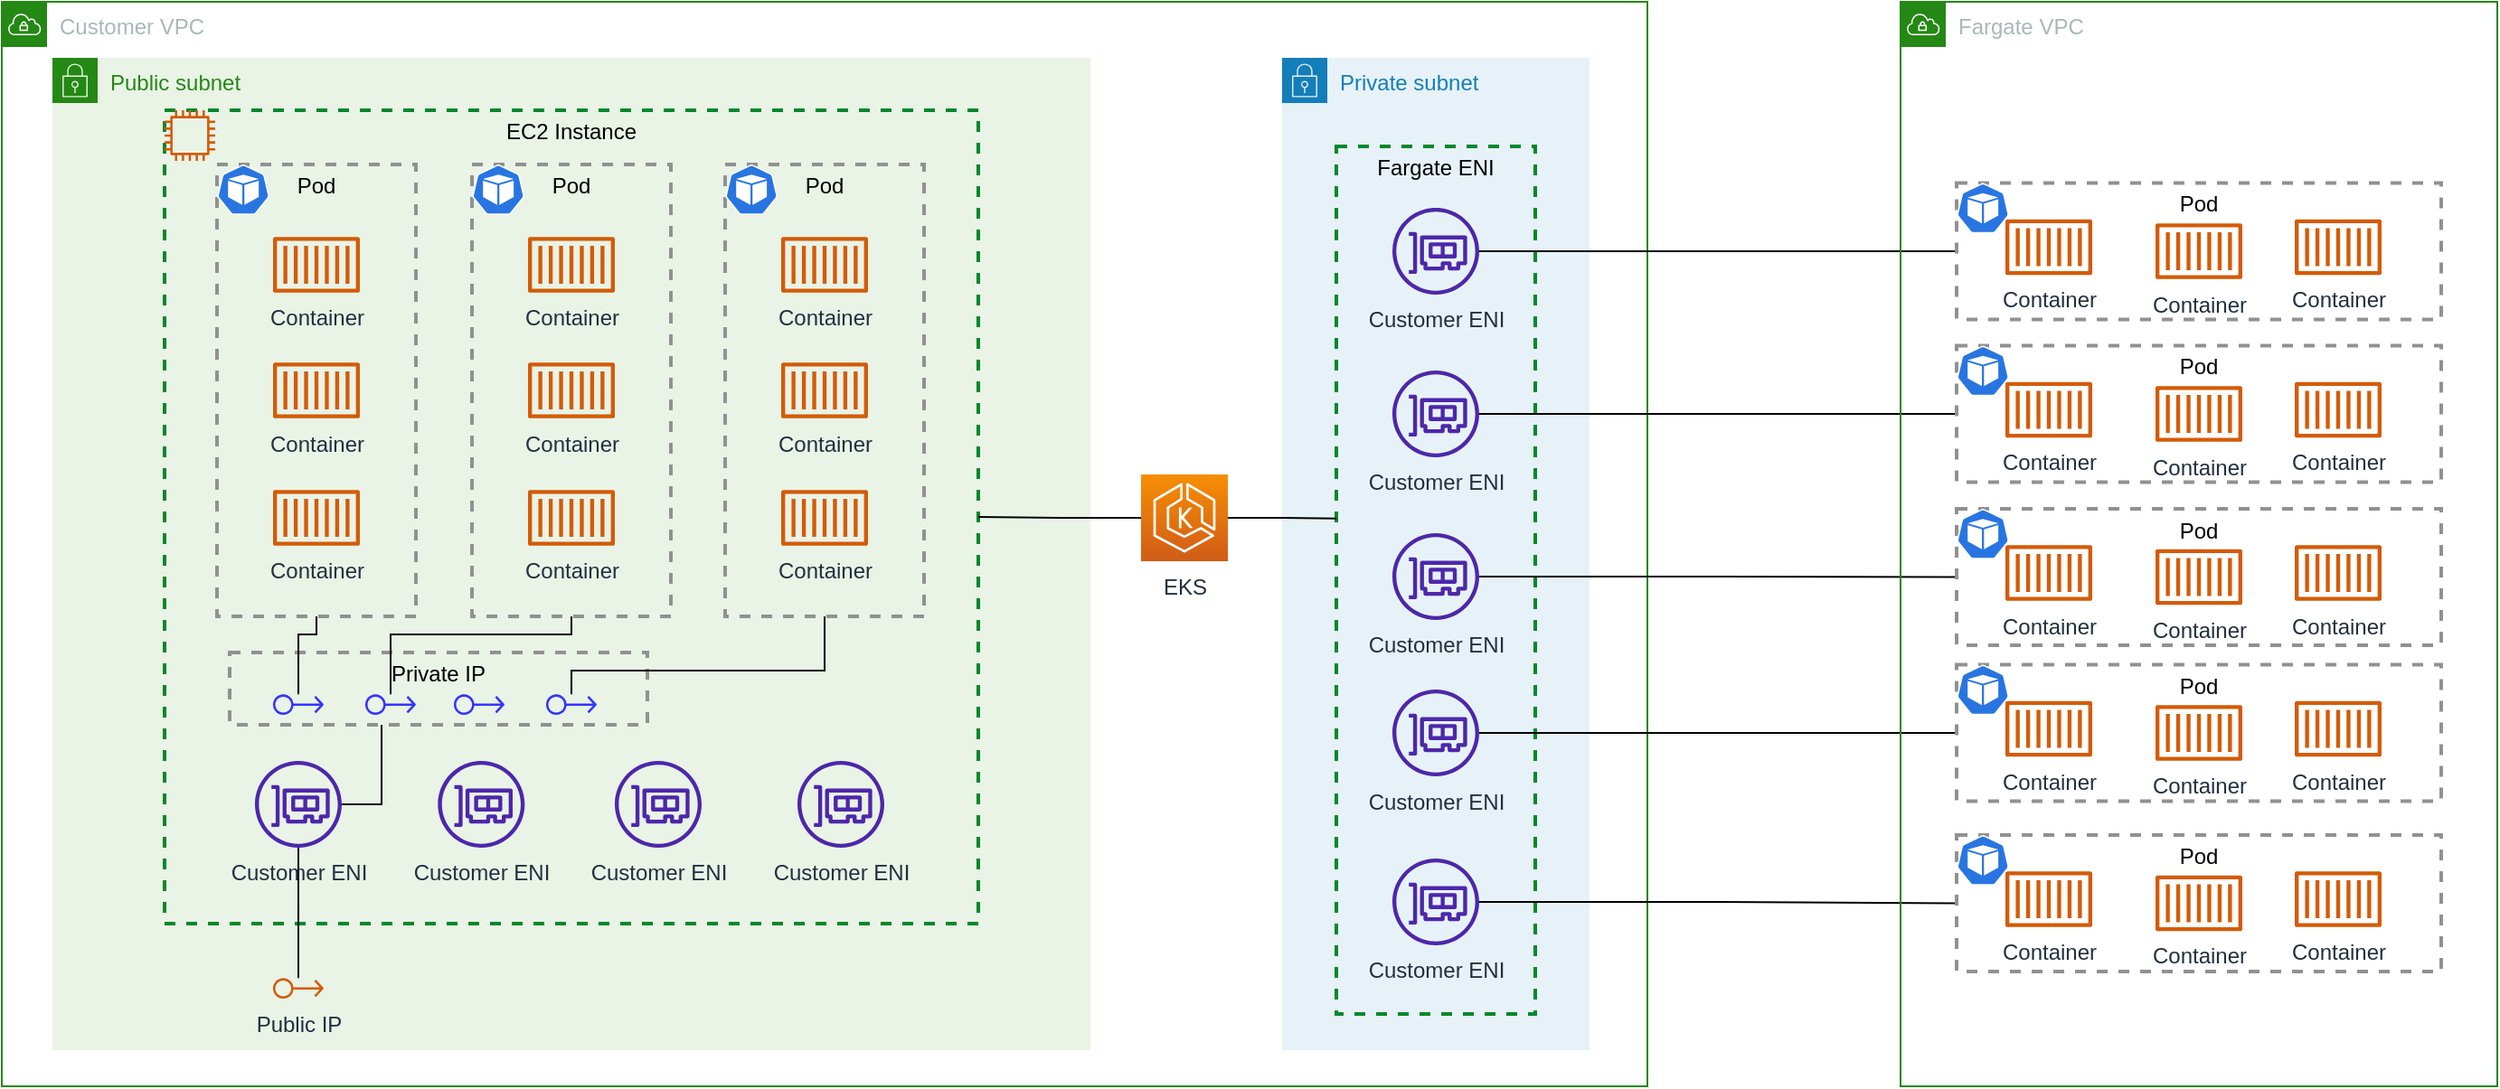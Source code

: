 <mxfile version="16.5.1" type="device"><diagram id="xrPfS4rBQBCfEq9SHhB7" name="第 1 页"><mxGraphModel dx="946" dy="680" grid="1" gridSize="10" guides="1" tooltips="1" connect="1" arrows="1" fold="1" page="1" pageScale="1" pageWidth="827" pageHeight="1169" math="0" shadow="0"><root><mxCell id="0"/><mxCell id="1" parent="0"/><mxCell id="ugJ90DUvYnPPZWB_qmzF-9" value="Customer VPC" style="points=[[0,0],[0.25,0],[0.5,0],[0.75,0],[1,0],[1,0.25],[1,0.5],[1,0.75],[1,1],[0.75,1],[0.5,1],[0.25,1],[0,1],[0,0.75],[0,0.5],[0,0.25]];outlineConnect=0;gradientColor=none;html=1;whiteSpace=wrap;fontSize=12;fontStyle=0;container=1;pointerEvents=0;collapsible=0;recursiveResize=0;shape=mxgraph.aws4.group;grIcon=mxgraph.aws4.group_vpc;strokeColor=#248814;fillColor=none;verticalAlign=top;align=left;spacingLeft=30;fontColor=#AAB7B8;dashed=0;" vertex="1" parent="1"><mxGeometry x="70" y="190" width="910" height="600" as="geometry"/></mxCell><mxCell id="ugJ90DUvYnPPZWB_qmzF-1" value="Private subnet" style="points=[[0,0],[0.25,0],[0.5,0],[0.75,0],[1,0],[1,0.25],[1,0.5],[1,0.75],[1,1],[0.75,1],[0.5,1],[0.25,1],[0,1],[0,0.75],[0,0.5],[0,0.25]];outlineConnect=0;gradientColor=none;html=1;whiteSpace=wrap;fontSize=12;fontStyle=0;container=0;pointerEvents=0;collapsible=0;recursiveResize=0;shape=mxgraph.aws4.group;grIcon=mxgraph.aws4.group_security_group;grStroke=0;strokeColor=#147EBA;fillColor=#E6F2F8;verticalAlign=top;align=left;spacingLeft=30;fontColor=#147EBA;dashed=0;" vertex="1" parent="1"><mxGeometry x="778" y="221" width="170" height="549" as="geometry"/></mxCell><mxCell id="ugJ90DUvYnPPZWB_qmzF-7" value="Fargate ENI" style="fontStyle=0;verticalAlign=top;align=center;spacingTop=-2;fillColor=none;rounded=0;whiteSpace=wrap;html=1;strokeColor=#00882B;strokeWidth=2;dashed=1;container=0;collapsible=0;expand=0;recursiveResize=0;" vertex="1" parent="1"><mxGeometry x="808" y="270" width="110" height="480" as="geometry"/></mxCell><mxCell id="WzP2I5orq6Sr2q5lbaCI-41" value="Public subnet" style="points=[[0,0],[0.25,0],[0.5,0],[0.75,0],[1,0],[1,0.25],[1,0.5],[1,0.75],[1,1],[0.75,1],[0.5,1],[0.25,1],[0,1],[0,0.75],[0,0.5],[0,0.25]];outlineConnect=0;gradientColor=none;html=1;whiteSpace=wrap;fontSize=12;fontStyle=0;container=1;pointerEvents=0;collapsible=0;recursiveResize=0;shape=mxgraph.aws4.group;grIcon=mxgraph.aws4.group_security_group;grStroke=0;strokeColor=#248814;fillColor=#E9F3E6;verticalAlign=top;align=left;spacingLeft=30;fontColor=#248814;dashed=0;" parent="1" vertex="1"><mxGeometry x="98" y="221" width="574" height="549" as="geometry"/></mxCell><mxCell id="WzP2I5orq6Sr2q5lbaCI-21" value="EC2 Instance" style="fontStyle=0;verticalAlign=top;align=center;spacingTop=-2;fillColor=none;rounded=0;whiteSpace=wrap;html=1;strokeColor=#00882B;strokeWidth=2;dashed=1;container=0;collapsible=0;expand=0;recursiveResize=0;" parent="1" vertex="1"><mxGeometry x="160" y="250" width="450" height="450" as="geometry"/></mxCell><mxCell id="WzP2I5orq6Sr2q5lbaCI-31" value="Private IP" style="fontStyle=0;verticalAlign=top;align=center;spacingTop=-2;fillColor=none;rounded=0;whiteSpace=wrap;html=1;strokeColor=#919191;strokeWidth=2;dashed=1;container=0;collapsible=0;expand=0;recursiveResize=0;" parent="1" vertex="1"><mxGeometry x="196" y="550" width="231" height="40" as="geometry"/></mxCell><mxCell id="WzP2I5orq6Sr2q5lbaCI-5" value="Pod" style="fontStyle=0;verticalAlign=top;align=center;spacingTop=-2;fillColor=none;rounded=0;whiteSpace=wrap;html=1;strokeColor=#919191;strokeWidth=2;dashed=1;container=0;collapsible=0;expand=0;recursiveResize=0;" parent="1" vertex="1"><mxGeometry x="189" y="280" width="110" height="250" as="geometry"/></mxCell><mxCell id="WzP2I5orq6Sr2q5lbaCI-4" value="Container" style="sketch=0;outlineConnect=0;fontColor=#232F3E;gradientColor=none;fillColor=#D45B07;strokeColor=none;dashed=0;verticalLabelPosition=bottom;verticalAlign=top;align=center;html=1;fontSize=12;fontStyle=0;aspect=fixed;pointerEvents=1;shape=mxgraph.aws4.container_1;" parent="1" vertex="1"><mxGeometry x="220" y="320" width="48" height="31" as="geometry"/></mxCell><mxCell id="WzP2I5orq6Sr2q5lbaCI-1" value="" style="sketch=0;html=1;dashed=0;whitespace=wrap;fillColor=#2875E2;strokeColor=#ffffff;points=[[0.005,0.63,0],[0.1,0.2,0],[0.9,0.2,0],[0.5,0,0],[0.995,0.63,0],[0.72,0.99,0],[0.5,1,0],[0.28,0.99,0]];shape=mxgraph.kubernetes.icon;prIcon=pod;aspect=fixed;" parent="1" vertex="1"><mxGeometry x="189" y="280" width="29.17" height="28" as="geometry"/></mxCell><mxCell id="WzP2I5orq6Sr2q5lbaCI-6" value="Container" style="sketch=0;outlineConnect=0;fontColor=#232F3E;gradientColor=none;fillColor=#D45B07;strokeColor=none;dashed=0;verticalLabelPosition=bottom;verticalAlign=top;align=center;html=1;fontSize=12;fontStyle=0;aspect=fixed;pointerEvents=1;shape=mxgraph.aws4.container_1;" parent="1" vertex="1"><mxGeometry x="220" y="389.5" width="48" height="31" as="geometry"/></mxCell><mxCell id="WzP2I5orq6Sr2q5lbaCI-7" value="Container" style="sketch=0;outlineConnect=0;fontColor=#232F3E;gradientColor=none;fillColor=#D45B07;strokeColor=none;dashed=0;verticalLabelPosition=bottom;verticalAlign=top;align=center;html=1;fontSize=12;fontStyle=0;aspect=fixed;pointerEvents=1;shape=mxgraph.aws4.container_1;" parent="1" vertex="1"><mxGeometry x="220" y="460" width="48" height="31" as="geometry"/></mxCell><mxCell id="WzP2I5orq6Sr2q5lbaCI-11" value="Pod" style="fontStyle=0;verticalAlign=top;align=center;spacingTop=-2;fillColor=none;rounded=0;whiteSpace=wrap;html=1;strokeColor=#919191;strokeWidth=2;dashed=1;container=0;collapsible=0;expand=0;recursiveResize=0;" parent="1" vertex="1"><mxGeometry x="330" y="280" width="110" height="250" as="geometry"/></mxCell><mxCell id="WzP2I5orq6Sr2q5lbaCI-12" value="Container" style="sketch=0;outlineConnect=0;fontColor=#232F3E;gradientColor=none;fillColor=#D45B07;strokeColor=none;dashed=0;verticalLabelPosition=bottom;verticalAlign=top;align=center;html=1;fontSize=12;fontStyle=0;aspect=fixed;pointerEvents=1;shape=mxgraph.aws4.container_1;" parent="1" vertex="1"><mxGeometry x="361" y="320" width="48" height="31" as="geometry"/></mxCell><mxCell id="WzP2I5orq6Sr2q5lbaCI-13" value="" style="sketch=0;html=1;dashed=0;whitespace=wrap;fillColor=#2875E2;strokeColor=#ffffff;points=[[0.005,0.63,0],[0.1,0.2,0],[0.9,0.2,0],[0.5,0,0],[0.995,0.63,0],[0.72,0.99,0],[0.5,1,0],[0.28,0.99,0]];shape=mxgraph.kubernetes.icon;prIcon=pod;aspect=fixed;" parent="1" vertex="1"><mxGeometry x="330" y="280" width="29.17" height="28" as="geometry"/></mxCell><mxCell id="WzP2I5orq6Sr2q5lbaCI-14" value="Container" style="sketch=0;outlineConnect=0;fontColor=#232F3E;gradientColor=none;fillColor=#D45B07;strokeColor=none;dashed=0;verticalLabelPosition=bottom;verticalAlign=top;align=center;html=1;fontSize=12;fontStyle=0;aspect=fixed;pointerEvents=1;shape=mxgraph.aws4.container_1;" parent="1" vertex="1"><mxGeometry x="361" y="389.5" width="48" height="31" as="geometry"/></mxCell><mxCell id="WzP2I5orq6Sr2q5lbaCI-15" value="Container" style="sketch=0;outlineConnect=0;fontColor=#232F3E;gradientColor=none;fillColor=#D45B07;strokeColor=none;dashed=0;verticalLabelPosition=bottom;verticalAlign=top;align=center;html=1;fontSize=12;fontStyle=0;aspect=fixed;pointerEvents=1;shape=mxgraph.aws4.container_1;" parent="1" vertex="1"><mxGeometry x="361" y="460" width="48" height="31" as="geometry"/></mxCell><mxCell id="WzP2I5orq6Sr2q5lbaCI-16" value="Pod" style="fontStyle=0;verticalAlign=top;align=center;spacingTop=-2;fillColor=none;rounded=0;whiteSpace=wrap;html=1;strokeColor=#919191;strokeWidth=2;dashed=1;container=0;collapsible=0;expand=0;recursiveResize=0;" parent="1" vertex="1"><mxGeometry x="470" y="280" width="110" height="250" as="geometry"/></mxCell><mxCell id="WzP2I5orq6Sr2q5lbaCI-17" value="Container" style="sketch=0;outlineConnect=0;fontColor=#232F3E;gradientColor=none;fillColor=#D45B07;strokeColor=none;dashed=0;verticalLabelPosition=bottom;verticalAlign=top;align=center;html=1;fontSize=12;fontStyle=0;aspect=fixed;pointerEvents=1;shape=mxgraph.aws4.container_1;" parent="1" vertex="1"><mxGeometry x="501" y="320" width="48" height="31" as="geometry"/></mxCell><mxCell id="WzP2I5orq6Sr2q5lbaCI-18" value="" style="sketch=0;html=1;dashed=0;whitespace=wrap;fillColor=#2875E2;strokeColor=#ffffff;points=[[0.005,0.63,0],[0.1,0.2,0],[0.9,0.2,0],[0.5,0,0],[0.995,0.63,0],[0.72,0.99,0],[0.5,1,0],[0.28,0.99,0]];shape=mxgraph.kubernetes.icon;prIcon=pod;aspect=fixed;" parent="1" vertex="1"><mxGeometry x="470" y="280" width="29.17" height="28" as="geometry"/></mxCell><mxCell id="WzP2I5orq6Sr2q5lbaCI-19" value="Container" style="sketch=0;outlineConnect=0;fontColor=#232F3E;gradientColor=none;fillColor=#D45B07;strokeColor=none;dashed=0;verticalLabelPosition=bottom;verticalAlign=top;align=center;html=1;fontSize=12;fontStyle=0;aspect=fixed;pointerEvents=1;shape=mxgraph.aws4.container_1;" parent="1" vertex="1"><mxGeometry x="501" y="389.5" width="48" height="31" as="geometry"/></mxCell><mxCell id="WzP2I5orq6Sr2q5lbaCI-20" value="Container" style="sketch=0;outlineConnect=0;fontColor=#232F3E;gradientColor=none;fillColor=#D45B07;strokeColor=none;dashed=0;verticalLabelPosition=bottom;verticalAlign=top;align=center;html=1;fontSize=12;fontStyle=0;aspect=fixed;pointerEvents=1;shape=mxgraph.aws4.container_1;" parent="1" vertex="1"><mxGeometry x="501" y="460" width="48" height="31" as="geometry"/></mxCell><mxCell id="WzP2I5orq6Sr2q5lbaCI-22" value="" style="sketch=0;outlineConnect=0;fontColor=#232F3E;gradientColor=none;fillColor=#D45B07;strokeColor=none;dashed=0;verticalLabelPosition=bottom;verticalAlign=top;align=center;html=1;fontSize=12;fontStyle=0;aspect=fixed;pointerEvents=1;shape=mxgraph.aws4.instance2;" parent="1" vertex="1"><mxGeometry x="160" y="250" width="28" height="28" as="geometry"/></mxCell><mxCell id="WzP2I5orq6Sr2q5lbaCI-36" style="edgeStyle=orthogonalEdgeStyle;rounded=0;orthogonalLoop=1;jettySize=auto;html=1;endArrow=none;endFill=0;" parent="1" source="WzP2I5orq6Sr2q5lbaCI-23" edge="1"><mxGeometry relative="1" as="geometry"><mxPoint x="280" y="590" as="targetPoint"/><Array as="points"><mxPoint x="280" y="634"/><mxPoint x="280" y="590"/></Array></mxGeometry></mxCell><mxCell id="WzP2I5orq6Sr2q5lbaCI-23" value="Customer ENI" style="sketch=0;outlineConnect=0;fontColor=#232F3E;gradientColor=none;fillColor=#4D27AA;strokeColor=none;dashed=0;verticalLabelPosition=bottom;verticalAlign=top;align=center;html=1;fontSize=12;fontStyle=0;aspect=fixed;pointerEvents=1;shape=mxgraph.aws4.elastic_network_interface;" parent="1" vertex="1"><mxGeometry x="210" y="610" width="48" height="48" as="geometry"/></mxCell><mxCell id="WzP2I5orq6Sr2q5lbaCI-24" value="Customer ENI" style="sketch=0;outlineConnect=0;fontColor=#232F3E;gradientColor=none;fillColor=#4D27AA;strokeColor=none;dashed=0;verticalLabelPosition=bottom;verticalAlign=top;align=center;html=1;fontSize=12;fontStyle=0;aspect=fixed;pointerEvents=1;shape=mxgraph.aws4.elastic_network_interface;" parent="1" vertex="1"><mxGeometry x="311.17" y="610" width="48" height="48" as="geometry"/></mxCell><mxCell id="WzP2I5orq6Sr2q5lbaCI-32" style="edgeStyle=orthogonalEdgeStyle;rounded=0;orthogonalLoop=1;jettySize=auto;html=1;entryX=0.5;entryY=1;entryDx=0;entryDy=0;endArrow=none;endFill=0;" parent="1" source="WzP2I5orq6Sr2q5lbaCI-25" target="WzP2I5orq6Sr2q5lbaCI-5" edge="1"><mxGeometry relative="1" as="geometry"><Array as="points"><mxPoint x="234" y="540"/><mxPoint x="244" y="540"/></Array></mxGeometry></mxCell><mxCell id="WzP2I5orq6Sr2q5lbaCI-25" value="" style="sketch=0;outlineConnect=0;fontColor=#232F3E;gradientColor=none;fillColor=#3333FF;strokeColor=none;dashed=0;verticalLabelPosition=bottom;verticalAlign=top;align=center;html=1;fontSize=12;fontStyle=0;aspect=fixed;pointerEvents=1;shape=mxgraph.aws4.elastic_ip_address;" parent="1" vertex="1"><mxGeometry x="220" y="573" width="28" height="11.67" as="geometry"/></mxCell><mxCell id="WzP2I5orq6Sr2q5lbaCI-33" style="edgeStyle=orthogonalEdgeStyle;rounded=0;orthogonalLoop=1;jettySize=auto;html=1;entryX=0.5;entryY=1;entryDx=0;entryDy=0;endArrow=none;endFill=0;" parent="1" source="WzP2I5orq6Sr2q5lbaCI-26" target="WzP2I5orq6Sr2q5lbaCI-11" edge="1"><mxGeometry relative="1" as="geometry"><Array as="points"><mxPoint x="285" y="540"/><mxPoint x="385" y="540"/></Array></mxGeometry></mxCell><mxCell id="WzP2I5orq6Sr2q5lbaCI-26" value="" style="sketch=0;outlineConnect=0;fontColor=#232F3E;gradientColor=none;fillColor=#3333FF;strokeColor=none;dashed=0;verticalLabelPosition=bottom;verticalAlign=top;align=center;html=1;fontSize=12;fontStyle=0;aspect=fixed;pointerEvents=1;shape=mxgraph.aws4.elastic_ip_address;" parent="1" vertex="1"><mxGeometry x="271" y="573" width="28" height="11.67" as="geometry"/></mxCell><mxCell id="WzP2I5orq6Sr2q5lbaCI-27" value="" style="sketch=0;outlineConnect=0;fontColor=#232F3E;gradientColor=none;fillColor=#3333FF;strokeColor=none;dashed=0;verticalLabelPosition=bottom;verticalAlign=top;align=center;html=1;fontSize=12;fontStyle=0;aspect=fixed;pointerEvents=1;shape=mxgraph.aws4.elastic_ip_address;" parent="1" vertex="1"><mxGeometry x="320" y="573" width="28" height="11.67" as="geometry"/></mxCell><mxCell id="WzP2I5orq6Sr2q5lbaCI-34" style="edgeStyle=orthogonalEdgeStyle;rounded=0;orthogonalLoop=1;jettySize=auto;html=1;endArrow=none;endFill=0;" parent="1" source="WzP2I5orq6Sr2q5lbaCI-28" target="WzP2I5orq6Sr2q5lbaCI-16" edge="1"><mxGeometry relative="1" as="geometry"><Array as="points"><mxPoint x="385" y="560"/><mxPoint x="525" y="560"/></Array></mxGeometry></mxCell><mxCell id="WzP2I5orq6Sr2q5lbaCI-28" value="" style="sketch=0;outlineConnect=0;fontColor=#232F3E;gradientColor=none;fillColor=#3333FF;strokeColor=none;dashed=0;verticalLabelPosition=bottom;verticalAlign=top;align=center;html=1;fontSize=12;fontStyle=0;aspect=fixed;pointerEvents=1;shape=mxgraph.aws4.elastic_ip_address;" parent="1" vertex="1"><mxGeometry x="371" y="573" width="28" height="11.67" as="geometry"/></mxCell><mxCell id="WzP2I5orq6Sr2q5lbaCI-29" value="Customer ENI" style="sketch=0;outlineConnect=0;fontColor=#232F3E;gradientColor=none;fillColor=#4D27AA;strokeColor=none;dashed=0;verticalLabelPosition=bottom;verticalAlign=top;align=center;html=1;fontSize=12;fontStyle=0;aspect=fixed;pointerEvents=1;shape=mxgraph.aws4.elastic_network_interface;" parent="1" vertex="1"><mxGeometry x="409.0" y="610" width="48" height="48" as="geometry"/></mxCell><mxCell id="WzP2I5orq6Sr2q5lbaCI-30" value="Customer ENI" style="sketch=0;outlineConnect=0;fontColor=#232F3E;gradientColor=none;fillColor=#4D27AA;strokeColor=none;dashed=0;verticalLabelPosition=bottom;verticalAlign=top;align=center;html=1;fontSize=12;fontStyle=0;aspect=fixed;pointerEvents=1;shape=mxgraph.aws4.elastic_network_interface;" parent="1" vertex="1"><mxGeometry x="510.0" y="610" width="48" height="48" as="geometry"/></mxCell><mxCell id="WzP2I5orq6Sr2q5lbaCI-40" style="edgeStyle=orthogonalEdgeStyle;rounded=0;orthogonalLoop=1;jettySize=auto;html=1;endArrow=none;endFill=0;" parent="1" source="WzP2I5orq6Sr2q5lbaCI-39" target="WzP2I5orq6Sr2q5lbaCI-23" edge="1"><mxGeometry relative="1" as="geometry"/></mxCell><mxCell id="WzP2I5orq6Sr2q5lbaCI-39" value="Public IP" style="sketch=0;outlineConnect=0;fontColor=#232F3E;gradientColor=none;fillColor=#D45B07;strokeColor=none;dashed=0;verticalLabelPosition=bottom;verticalAlign=top;align=center;html=1;fontSize=12;fontStyle=0;aspect=fixed;pointerEvents=1;shape=mxgraph.aws4.elastic_ip_address;" parent="1" vertex="1"><mxGeometry x="220" y="730" width="28" height="11.67" as="geometry"/></mxCell><mxCell id="WzP2I5orq6Sr2q5lbaCI-43" style="edgeStyle=orthogonalEdgeStyle;rounded=0;orthogonalLoop=1;jettySize=auto;html=1;endArrow=none;endFill=0;entryX=1;entryY=0.5;entryDx=0;entryDy=0;" parent="1" source="WzP2I5orq6Sr2q5lbaCI-42" target="WzP2I5orq6Sr2q5lbaCI-21" edge="1"><mxGeometry relative="1" as="geometry"/></mxCell><mxCell id="ugJ90DUvYnPPZWB_qmzF-8" style="edgeStyle=orthogonalEdgeStyle;rounded=0;orthogonalLoop=1;jettySize=auto;html=1;entryX=0;entryY=0.429;entryDx=0;entryDy=0;entryPerimeter=0;endArrow=none;endFill=0;" edge="1" parent="1" source="WzP2I5orq6Sr2q5lbaCI-42" target="ugJ90DUvYnPPZWB_qmzF-7"><mxGeometry relative="1" as="geometry"/></mxCell><mxCell id="WzP2I5orq6Sr2q5lbaCI-42" value="EKS" style="sketch=0;points=[[0,0,0],[0.25,0,0],[0.5,0,0],[0.75,0,0],[1,0,0],[0,1,0],[0.25,1,0],[0.5,1,0],[0.75,1,0],[1,1,0],[0,0.25,0],[0,0.5,0],[0,0.75,0],[1,0.25,0],[1,0.5,0],[1,0.75,0]];outlineConnect=0;fontColor=#232F3E;gradientColor=#F78E04;gradientDirection=north;fillColor=#D05C17;strokeColor=#ffffff;dashed=0;verticalLabelPosition=bottom;verticalAlign=top;align=center;html=1;fontSize=12;fontStyle=0;aspect=fixed;shape=mxgraph.aws4.resourceIcon;resIcon=mxgraph.aws4.eks;" parent="1" vertex="1"><mxGeometry x="700" y="451.5" width="48" height="48" as="geometry"/></mxCell><mxCell id="ugJ90DUvYnPPZWB_qmzF-30" style="edgeStyle=orthogonalEdgeStyle;rounded=0;orthogonalLoop=1;jettySize=auto;html=1;endArrow=none;endFill=0;" edge="1" parent="1" source="ugJ90DUvYnPPZWB_qmzF-2"><mxGeometry relative="1" as="geometry"><mxPoint x="1150" y="418" as="targetPoint"/><Array as="points"><mxPoint x="1150" y="418"/></Array></mxGeometry></mxCell><mxCell id="ugJ90DUvYnPPZWB_qmzF-2" value="Customer ENI" style="sketch=0;outlineConnect=0;fontColor=#232F3E;gradientColor=none;fillColor=#4D27AA;strokeColor=none;dashed=0;verticalLabelPosition=bottom;verticalAlign=top;align=center;html=1;fontSize=12;fontStyle=0;aspect=fixed;pointerEvents=1;shape=mxgraph.aws4.elastic_network_interface;" vertex="1" parent="1"><mxGeometry x="839" y="394" width="48" height="48" as="geometry"/></mxCell><mxCell id="ugJ90DUvYnPPZWB_qmzF-31" style="edgeStyle=orthogonalEdgeStyle;rounded=0;orthogonalLoop=1;jettySize=auto;html=1;entryX=0;entryY=0.5;entryDx=0;entryDy=0;endArrow=none;endFill=0;" edge="1" parent="1" source="ugJ90DUvYnPPZWB_qmzF-3" target="ugJ90DUvYnPPZWB_qmzF-24"><mxGeometry relative="1" as="geometry"/></mxCell><mxCell id="ugJ90DUvYnPPZWB_qmzF-3" value="Customer ENI" style="sketch=0;outlineConnect=0;fontColor=#232F3E;gradientColor=none;fillColor=#4D27AA;strokeColor=none;dashed=0;verticalLabelPosition=bottom;verticalAlign=top;align=center;html=1;fontSize=12;fontStyle=0;aspect=fixed;pointerEvents=1;shape=mxgraph.aws4.elastic_network_interface;" vertex="1" parent="1"><mxGeometry x="839" y="484" width="48" height="48" as="geometry"/></mxCell><mxCell id="ugJ90DUvYnPPZWB_qmzF-29" style="edgeStyle=orthogonalEdgeStyle;rounded=0;orthogonalLoop=1;jettySize=auto;html=1;entryX=0;entryY=0.5;entryDx=0;entryDy=0;endArrow=none;endFill=0;" edge="1" parent="1" source="ugJ90DUvYnPPZWB_qmzF-4" target="ugJ90DUvYnPPZWB_qmzF-11"><mxGeometry relative="1" as="geometry"/></mxCell><mxCell id="ugJ90DUvYnPPZWB_qmzF-4" value="Customer ENI" style="sketch=0;outlineConnect=0;fontColor=#232F3E;gradientColor=none;fillColor=#4D27AA;strokeColor=none;dashed=0;verticalLabelPosition=bottom;verticalAlign=top;align=center;html=1;fontSize=12;fontStyle=0;aspect=fixed;pointerEvents=1;shape=mxgraph.aws4.elastic_network_interface;" vertex="1" parent="1"><mxGeometry x="839" y="304" width="48" height="48" as="geometry"/></mxCell><mxCell id="ugJ90DUvYnPPZWB_qmzF-38" style="edgeStyle=orthogonalEdgeStyle;rounded=0;orthogonalLoop=1;jettySize=auto;html=1;entryX=0;entryY=0.5;entryDx=0;entryDy=0;endArrow=none;endFill=0;" edge="1" parent="1" source="ugJ90DUvYnPPZWB_qmzF-5" target="ugJ90DUvYnPPZWB_qmzF-33"><mxGeometry relative="1" as="geometry"/></mxCell><mxCell id="ugJ90DUvYnPPZWB_qmzF-5" value="Customer ENI" style="sketch=0;outlineConnect=0;fontColor=#232F3E;gradientColor=none;fillColor=#4D27AA;strokeColor=none;dashed=0;verticalLabelPosition=bottom;verticalAlign=top;align=center;html=1;fontSize=12;fontStyle=0;aspect=fixed;pointerEvents=1;shape=mxgraph.aws4.elastic_network_interface;" vertex="1" parent="1"><mxGeometry x="839" y="570.5" width="48" height="48" as="geometry"/></mxCell><mxCell id="ugJ90DUvYnPPZWB_qmzF-45" style="edgeStyle=orthogonalEdgeStyle;rounded=0;orthogonalLoop=1;jettySize=auto;html=1;entryX=0;entryY=0.5;entryDx=0;entryDy=0;endArrow=none;endFill=0;" edge="1" parent="1" source="ugJ90DUvYnPPZWB_qmzF-6" target="ugJ90DUvYnPPZWB_qmzF-40"><mxGeometry relative="1" as="geometry"/></mxCell><mxCell id="ugJ90DUvYnPPZWB_qmzF-6" value="Customer ENI" style="sketch=0;outlineConnect=0;fontColor=#232F3E;gradientColor=none;fillColor=#4D27AA;strokeColor=none;dashed=0;verticalLabelPosition=bottom;verticalAlign=top;align=center;html=1;fontSize=12;fontStyle=0;aspect=fixed;pointerEvents=1;shape=mxgraph.aws4.elastic_network_interface;" vertex="1" parent="1"><mxGeometry x="839" y="664" width="48" height="48" as="geometry"/></mxCell><mxCell id="ugJ90DUvYnPPZWB_qmzF-10" value="Fargate VPC" style="points=[[0,0],[0.25,0],[0.5,0],[0.75,0],[1,0],[1,0.25],[1,0.5],[1,0.75],[1,1],[0.75,1],[0.5,1],[0.25,1],[0,1],[0,0.75],[0,0.5],[0,0.25]];outlineConnect=0;gradientColor=none;html=1;whiteSpace=wrap;fontSize=12;fontStyle=0;container=0;pointerEvents=0;collapsible=0;recursiveResize=0;shape=mxgraph.aws4.group;grIcon=mxgraph.aws4.group_vpc;strokeColor=#248814;fillColor=none;verticalAlign=top;align=left;spacingLeft=30;fontColor=#AAB7B8;dashed=0;" vertex="1" parent="1"><mxGeometry x="1120" y="190" width="330" height="600" as="geometry"/></mxCell><mxCell id="ugJ90DUvYnPPZWB_qmzF-16" value="" style="group" vertex="1" connectable="0" parent="1"><mxGeometry x="1151" y="290.25" width="268" height="75.5" as="geometry"/></mxCell><mxCell id="ugJ90DUvYnPPZWB_qmzF-11" value="Pod" style="fontStyle=0;verticalAlign=top;align=center;spacingTop=-2;fillColor=none;rounded=0;whiteSpace=wrap;html=1;strokeColor=#919191;strokeWidth=2;dashed=1;container=0;collapsible=0;expand=0;recursiveResize=0;" vertex="1" parent="ugJ90DUvYnPPZWB_qmzF-16"><mxGeometry width="268" height="75.5" as="geometry"/></mxCell><mxCell id="ugJ90DUvYnPPZWB_qmzF-12" value="" style="sketch=0;html=1;dashed=0;whitespace=wrap;fillColor=#2875E2;strokeColor=#ffffff;points=[[0.005,0.63,0],[0.1,0.2,0],[0.9,0.2,0],[0.5,0,0],[0.995,0.63,0],[0.72,0.99,0],[0.5,1,0],[0.28,0.99,0]];shape=mxgraph.kubernetes.icon;prIcon=pod;aspect=fixed;" vertex="1" parent="ugJ90DUvYnPPZWB_qmzF-16"><mxGeometry width="29.17" height="28" as="geometry"/></mxCell><mxCell id="ugJ90DUvYnPPZWB_qmzF-13" value="Container" style="sketch=0;outlineConnect=0;fontColor=#232F3E;gradientColor=none;fillColor=#D45B07;strokeColor=none;dashed=0;verticalLabelPosition=bottom;verticalAlign=top;align=center;html=1;fontSize=12;fontStyle=0;aspect=fixed;pointerEvents=1;shape=mxgraph.aws4.container_1;" vertex="1" parent="ugJ90DUvYnPPZWB_qmzF-16"><mxGeometry x="27" y="20" width="48" height="31" as="geometry"/></mxCell><mxCell id="ugJ90DUvYnPPZWB_qmzF-14" value="Container" style="sketch=0;outlineConnect=0;fontColor=#232F3E;gradientColor=none;fillColor=#D45B07;strokeColor=none;dashed=0;verticalLabelPosition=bottom;verticalAlign=top;align=center;html=1;fontSize=12;fontStyle=0;aspect=fixed;pointerEvents=1;shape=mxgraph.aws4.container_1;" vertex="1" parent="ugJ90DUvYnPPZWB_qmzF-16"><mxGeometry x="110" y="22.25" width="48" height="31" as="geometry"/></mxCell><mxCell id="ugJ90DUvYnPPZWB_qmzF-15" value="Container" style="sketch=0;outlineConnect=0;fontColor=#232F3E;gradientColor=none;fillColor=#D45B07;strokeColor=none;dashed=0;verticalLabelPosition=bottom;verticalAlign=top;align=center;html=1;fontSize=12;fontStyle=0;aspect=fixed;pointerEvents=1;shape=mxgraph.aws4.container_1;" vertex="1" parent="ugJ90DUvYnPPZWB_qmzF-16"><mxGeometry x="187" y="20" width="48" height="31" as="geometry"/></mxCell><mxCell id="ugJ90DUvYnPPZWB_qmzF-17" value="" style="group" vertex="1" connectable="0" parent="1"><mxGeometry x="1151" y="380.25" width="268" height="75.5" as="geometry"/></mxCell><mxCell id="ugJ90DUvYnPPZWB_qmzF-18" value="Pod" style="fontStyle=0;verticalAlign=top;align=center;spacingTop=-2;fillColor=none;rounded=0;whiteSpace=wrap;html=1;strokeColor=#919191;strokeWidth=2;dashed=1;container=0;collapsible=0;expand=0;recursiveResize=0;" vertex="1" parent="ugJ90DUvYnPPZWB_qmzF-17"><mxGeometry width="268" height="75.5" as="geometry"/></mxCell><mxCell id="ugJ90DUvYnPPZWB_qmzF-19" value="" style="sketch=0;html=1;dashed=0;whitespace=wrap;fillColor=#2875E2;strokeColor=#ffffff;points=[[0.005,0.63,0],[0.1,0.2,0],[0.9,0.2,0],[0.5,0,0],[0.995,0.63,0],[0.72,0.99,0],[0.5,1,0],[0.28,0.99,0]];shape=mxgraph.kubernetes.icon;prIcon=pod;aspect=fixed;" vertex="1" parent="ugJ90DUvYnPPZWB_qmzF-17"><mxGeometry width="29.17" height="28" as="geometry"/></mxCell><mxCell id="ugJ90DUvYnPPZWB_qmzF-20" value="Container" style="sketch=0;outlineConnect=0;fontColor=#232F3E;gradientColor=none;fillColor=#D45B07;strokeColor=none;dashed=0;verticalLabelPosition=bottom;verticalAlign=top;align=center;html=1;fontSize=12;fontStyle=0;aspect=fixed;pointerEvents=1;shape=mxgraph.aws4.container_1;" vertex="1" parent="ugJ90DUvYnPPZWB_qmzF-17"><mxGeometry x="27" y="20" width="48" height="31" as="geometry"/></mxCell><mxCell id="ugJ90DUvYnPPZWB_qmzF-21" value="Container" style="sketch=0;outlineConnect=0;fontColor=#232F3E;gradientColor=none;fillColor=#D45B07;strokeColor=none;dashed=0;verticalLabelPosition=bottom;verticalAlign=top;align=center;html=1;fontSize=12;fontStyle=0;aspect=fixed;pointerEvents=1;shape=mxgraph.aws4.container_1;" vertex="1" parent="ugJ90DUvYnPPZWB_qmzF-17"><mxGeometry x="110" y="22.25" width="48" height="31" as="geometry"/></mxCell><mxCell id="ugJ90DUvYnPPZWB_qmzF-22" value="Container" style="sketch=0;outlineConnect=0;fontColor=#232F3E;gradientColor=none;fillColor=#D45B07;strokeColor=none;dashed=0;verticalLabelPosition=bottom;verticalAlign=top;align=center;html=1;fontSize=12;fontStyle=0;aspect=fixed;pointerEvents=1;shape=mxgraph.aws4.container_1;" vertex="1" parent="ugJ90DUvYnPPZWB_qmzF-17"><mxGeometry x="187" y="20" width="48" height="31" as="geometry"/></mxCell><mxCell id="ugJ90DUvYnPPZWB_qmzF-23" value="" style="group" vertex="1" connectable="0" parent="1"><mxGeometry x="1151" y="470.5" width="268" height="75.5" as="geometry"/></mxCell><mxCell id="ugJ90DUvYnPPZWB_qmzF-24" value="Pod" style="fontStyle=0;verticalAlign=top;align=center;spacingTop=-2;fillColor=none;rounded=0;whiteSpace=wrap;html=1;strokeColor=#919191;strokeWidth=2;dashed=1;container=0;collapsible=0;expand=0;recursiveResize=0;" vertex="1" parent="ugJ90DUvYnPPZWB_qmzF-23"><mxGeometry width="268" height="75.5" as="geometry"/></mxCell><mxCell id="ugJ90DUvYnPPZWB_qmzF-25" value="" style="sketch=0;html=1;dashed=0;whitespace=wrap;fillColor=#2875E2;strokeColor=#ffffff;points=[[0.005,0.63,0],[0.1,0.2,0],[0.9,0.2,0],[0.5,0,0],[0.995,0.63,0],[0.72,0.99,0],[0.5,1,0],[0.28,0.99,0]];shape=mxgraph.kubernetes.icon;prIcon=pod;aspect=fixed;" vertex="1" parent="ugJ90DUvYnPPZWB_qmzF-23"><mxGeometry width="29.17" height="28" as="geometry"/></mxCell><mxCell id="ugJ90DUvYnPPZWB_qmzF-26" value="Container" style="sketch=0;outlineConnect=0;fontColor=#232F3E;gradientColor=none;fillColor=#D45B07;strokeColor=none;dashed=0;verticalLabelPosition=bottom;verticalAlign=top;align=center;html=1;fontSize=12;fontStyle=0;aspect=fixed;pointerEvents=1;shape=mxgraph.aws4.container_1;" vertex="1" parent="ugJ90DUvYnPPZWB_qmzF-23"><mxGeometry x="27" y="20" width="48" height="31" as="geometry"/></mxCell><mxCell id="ugJ90DUvYnPPZWB_qmzF-27" value="Container" style="sketch=0;outlineConnect=0;fontColor=#232F3E;gradientColor=none;fillColor=#D45B07;strokeColor=none;dashed=0;verticalLabelPosition=bottom;verticalAlign=top;align=center;html=1;fontSize=12;fontStyle=0;aspect=fixed;pointerEvents=1;shape=mxgraph.aws4.container_1;" vertex="1" parent="ugJ90DUvYnPPZWB_qmzF-23"><mxGeometry x="110" y="22.25" width="48" height="31" as="geometry"/></mxCell><mxCell id="ugJ90DUvYnPPZWB_qmzF-28" value="Container" style="sketch=0;outlineConnect=0;fontColor=#232F3E;gradientColor=none;fillColor=#D45B07;strokeColor=none;dashed=0;verticalLabelPosition=bottom;verticalAlign=top;align=center;html=1;fontSize=12;fontStyle=0;aspect=fixed;pointerEvents=1;shape=mxgraph.aws4.container_1;" vertex="1" parent="ugJ90DUvYnPPZWB_qmzF-23"><mxGeometry x="187" y="20" width="48" height="31" as="geometry"/></mxCell><mxCell id="ugJ90DUvYnPPZWB_qmzF-32" value="" style="group" vertex="1" connectable="0" parent="1"><mxGeometry x="1151" y="556.75" width="268" height="75.5" as="geometry"/></mxCell><mxCell id="ugJ90DUvYnPPZWB_qmzF-33" value="Pod" style="fontStyle=0;verticalAlign=top;align=center;spacingTop=-2;fillColor=none;rounded=0;whiteSpace=wrap;html=1;strokeColor=#919191;strokeWidth=2;dashed=1;container=0;collapsible=0;expand=0;recursiveResize=0;" vertex="1" parent="ugJ90DUvYnPPZWB_qmzF-32"><mxGeometry width="268" height="75.5" as="geometry"/></mxCell><mxCell id="ugJ90DUvYnPPZWB_qmzF-34" value="" style="sketch=0;html=1;dashed=0;whitespace=wrap;fillColor=#2875E2;strokeColor=#ffffff;points=[[0.005,0.63,0],[0.1,0.2,0],[0.9,0.2,0],[0.5,0,0],[0.995,0.63,0],[0.72,0.99,0],[0.5,1,0],[0.28,0.99,0]];shape=mxgraph.kubernetes.icon;prIcon=pod;aspect=fixed;" vertex="1" parent="ugJ90DUvYnPPZWB_qmzF-32"><mxGeometry width="29.17" height="28" as="geometry"/></mxCell><mxCell id="ugJ90DUvYnPPZWB_qmzF-35" value="Container" style="sketch=0;outlineConnect=0;fontColor=#232F3E;gradientColor=none;fillColor=#D45B07;strokeColor=none;dashed=0;verticalLabelPosition=bottom;verticalAlign=top;align=center;html=1;fontSize=12;fontStyle=0;aspect=fixed;pointerEvents=1;shape=mxgraph.aws4.container_1;" vertex="1" parent="ugJ90DUvYnPPZWB_qmzF-32"><mxGeometry x="27" y="20" width="48" height="31" as="geometry"/></mxCell><mxCell id="ugJ90DUvYnPPZWB_qmzF-36" value="Container" style="sketch=0;outlineConnect=0;fontColor=#232F3E;gradientColor=none;fillColor=#D45B07;strokeColor=none;dashed=0;verticalLabelPosition=bottom;verticalAlign=top;align=center;html=1;fontSize=12;fontStyle=0;aspect=fixed;pointerEvents=1;shape=mxgraph.aws4.container_1;" vertex="1" parent="ugJ90DUvYnPPZWB_qmzF-32"><mxGeometry x="110" y="22.25" width="48" height="31" as="geometry"/></mxCell><mxCell id="ugJ90DUvYnPPZWB_qmzF-37" value="Container" style="sketch=0;outlineConnect=0;fontColor=#232F3E;gradientColor=none;fillColor=#D45B07;strokeColor=none;dashed=0;verticalLabelPosition=bottom;verticalAlign=top;align=center;html=1;fontSize=12;fontStyle=0;aspect=fixed;pointerEvents=1;shape=mxgraph.aws4.container_1;" vertex="1" parent="ugJ90DUvYnPPZWB_qmzF-32"><mxGeometry x="187" y="20" width="48" height="31" as="geometry"/></mxCell><mxCell id="ugJ90DUvYnPPZWB_qmzF-39" value="" style="group" vertex="1" connectable="0" parent="1"><mxGeometry x="1151" y="651" width="268" height="75.5" as="geometry"/></mxCell><mxCell id="ugJ90DUvYnPPZWB_qmzF-40" value="Pod" style="fontStyle=0;verticalAlign=top;align=center;spacingTop=-2;fillColor=none;rounded=0;whiteSpace=wrap;html=1;strokeColor=#919191;strokeWidth=2;dashed=1;container=0;collapsible=0;expand=0;recursiveResize=0;" vertex="1" parent="ugJ90DUvYnPPZWB_qmzF-39"><mxGeometry width="268" height="75.5" as="geometry"/></mxCell><mxCell id="ugJ90DUvYnPPZWB_qmzF-41" value="" style="sketch=0;html=1;dashed=0;whitespace=wrap;fillColor=#2875E2;strokeColor=#ffffff;points=[[0.005,0.63,0],[0.1,0.2,0],[0.9,0.2,0],[0.5,0,0],[0.995,0.63,0],[0.72,0.99,0],[0.5,1,0],[0.28,0.99,0]];shape=mxgraph.kubernetes.icon;prIcon=pod;aspect=fixed;" vertex="1" parent="ugJ90DUvYnPPZWB_qmzF-39"><mxGeometry width="29.17" height="28" as="geometry"/></mxCell><mxCell id="ugJ90DUvYnPPZWB_qmzF-42" value="Container" style="sketch=0;outlineConnect=0;fontColor=#232F3E;gradientColor=none;fillColor=#D45B07;strokeColor=none;dashed=0;verticalLabelPosition=bottom;verticalAlign=top;align=center;html=1;fontSize=12;fontStyle=0;aspect=fixed;pointerEvents=1;shape=mxgraph.aws4.container_1;" vertex="1" parent="ugJ90DUvYnPPZWB_qmzF-39"><mxGeometry x="27" y="20" width="48" height="31" as="geometry"/></mxCell><mxCell id="ugJ90DUvYnPPZWB_qmzF-43" value="Container" style="sketch=0;outlineConnect=0;fontColor=#232F3E;gradientColor=none;fillColor=#D45B07;strokeColor=none;dashed=0;verticalLabelPosition=bottom;verticalAlign=top;align=center;html=1;fontSize=12;fontStyle=0;aspect=fixed;pointerEvents=1;shape=mxgraph.aws4.container_1;" vertex="1" parent="ugJ90DUvYnPPZWB_qmzF-39"><mxGeometry x="110" y="22.25" width="48" height="31" as="geometry"/></mxCell><mxCell id="ugJ90DUvYnPPZWB_qmzF-44" value="Container" style="sketch=0;outlineConnect=0;fontColor=#232F3E;gradientColor=none;fillColor=#D45B07;strokeColor=none;dashed=0;verticalLabelPosition=bottom;verticalAlign=top;align=center;html=1;fontSize=12;fontStyle=0;aspect=fixed;pointerEvents=1;shape=mxgraph.aws4.container_1;" vertex="1" parent="ugJ90DUvYnPPZWB_qmzF-39"><mxGeometry x="187" y="20" width="48" height="31" as="geometry"/></mxCell></root></mxGraphModel></diagram></mxfile>